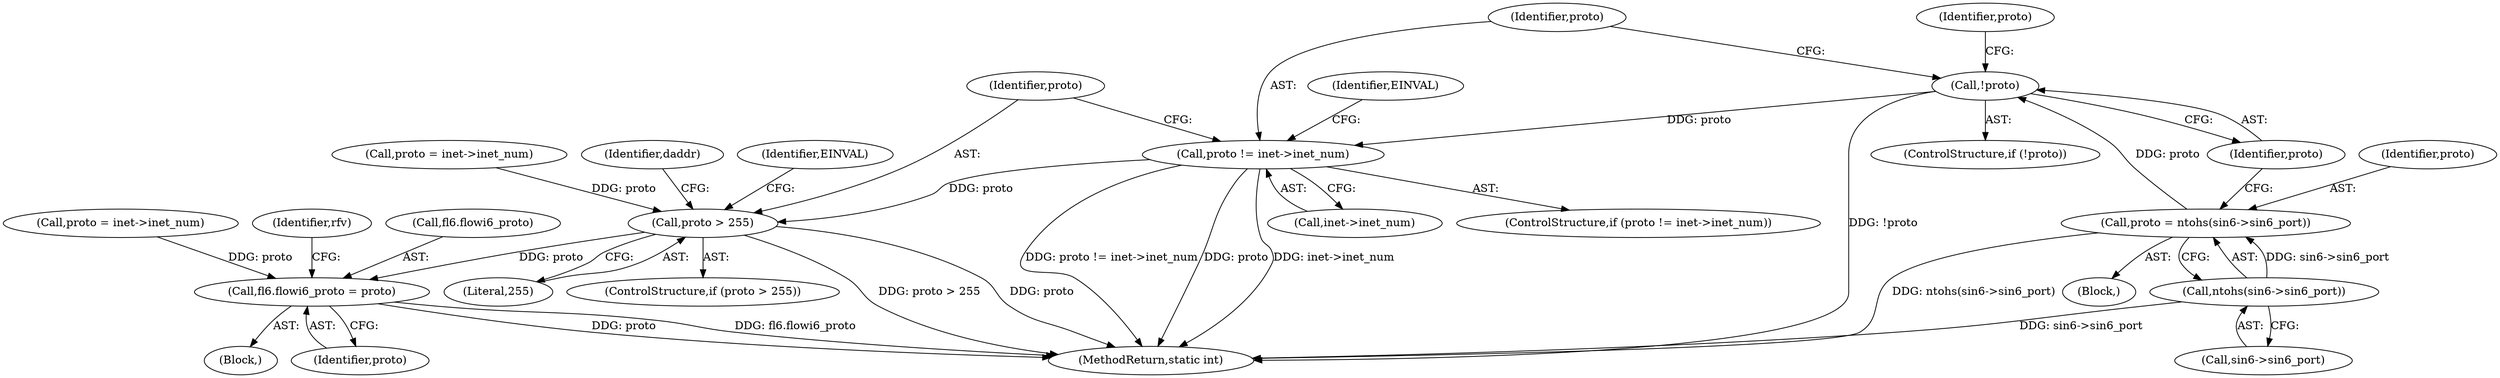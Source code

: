digraph "0_linux_45f6fad84cc305103b28d73482b344d7f5b76f39_13@pointer" {
"1000239" [label="(Call,proto != inet->inet_num)"];
"1000230" [label="(Call,!proto)"];
"1000223" [label="(Call,proto = ntohs(sin6->sin6_port))"];
"1000225" [label="(Call,ntohs(sin6->sin6_port))"];
"1000248" [label="(Call,proto > 255)"];
"1000481" [label="(Call,fl6.flowi6_proto = proto)"];
"1000232" [label="(Call,proto = inet->inet_num)"];
"1000230" [label="(Call,!proto)"];
"1000226" [label="(Call,sin6->sin6_port)"];
"1000250" [label="(Literal,255)"];
"1000488" [label="(Identifier,rfv)"];
"1000482" [label="(Call,fl6.flowi6_proto)"];
"1000224" [label="(Identifier,proto)"];
"1000110" [label="(Block,)"];
"1000233" [label="(Identifier,proto)"];
"1000255" [label="(Identifier,daddr)"];
"1000202" [label="(Block,)"];
"1000246" [label="(Identifier,EINVAL)"];
"1000481" [label="(Call,fl6.flowi6_proto = proto)"];
"1000225" [label="(Call,ntohs(sin6->sin6_port))"];
"1000344" [label="(Call,proto = inet->inet_num)"];
"1000223" [label="(Call,proto = ntohs(sin6->sin6_port))"];
"1000241" [label="(Call,inet->inet_num)"];
"1000240" [label="(Identifier,proto)"];
"1000231" [label="(Identifier,proto)"];
"1000253" [label="(Identifier,EINVAL)"];
"1000248" [label="(Call,proto > 255)"];
"1000747" [label="(MethodReturn,static int)"];
"1000249" [label="(Identifier,proto)"];
"1000229" [label="(ControlStructure,if (!proto))"];
"1000247" [label="(ControlStructure,if (proto > 255))"];
"1000239" [label="(Call,proto != inet->inet_num)"];
"1000485" [label="(Identifier,proto)"];
"1000238" [label="(ControlStructure,if (proto != inet->inet_num))"];
"1000239" -> "1000238"  [label="AST: "];
"1000239" -> "1000241"  [label="CFG: "];
"1000240" -> "1000239"  [label="AST: "];
"1000241" -> "1000239"  [label="AST: "];
"1000246" -> "1000239"  [label="CFG: "];
"1000249" -> "1000239"  [label="CFG: "];
"1000239" -> "1000747"  [label="DDG: proto != inet->inet_num"];
"1000239" -> "1000747"  [label="DDG: proto"];
"1000239" -> "1000747"  [label="DDG: inet->inet_num"];
"1000230" -> "1000239"  [label="DDG: proto"];
"1000239" -> "1000248"  [label="DDG: proto"];
"1000230" -> "1000229"  [label="AST: "];
"1000230" -> "1000231"  [label="CFG: "];
"1000231" -> "1000230"  [label="AST: "];
"1000233" -> "1000230"  [label="CFG: "];
"1000240" -> "1000230"  [label="CFG: "];
"1000230" -> "1000747"  [label="DDG: !proto"];
"1000223" -> "1000230"  [label="DDG: proto"];
"1000223" -> "1000202"  [label="AST: "];
"1000223" -> "1000225"  [label="CFG: "];
"1000224" -> "1000223"  [label="AST: "];
"1000225" -> "1000223"  [label="AST: "];
"1000231" -> "1000223"  [label="CFG: "];
"1000223" -> "1000747"  [label="DDG: ntohs(sin6->sin6_port)"];
"1000225" -> "1000223"  [label="DDG: sin6->sin6_port"];
"1000225" -> "1000226"  [label="CFG: "];
"1000226" -> "1000225"  [label="AST: "];
"1000225" -> "1000747"  [label="DDG: sin6->sin6_port"];
"1000248" -> "1000247"  [label="AST: "];
"1000248" -> "1000250"  [label="CFG: "];
"1000249" -> "1000248"  [label="AST: "];
"1000250" -> "1000248"  [label="AST: "];
"1000253" -> "1000248"  [label="CFG: "];
"1000255" -> "1000248"  [label="CFG: "];
"1000248" -> "1000747"  [label="DDG: proto > 255"];
"1000248" -> "1000747"  [label="DDG: proto"];
"1000232" -> "1000248"  [label="DDG: proto"];
"1000248" -> "1000481"  [label="DDG: proto"];
"1000481" -> "1000110"  [label="AST: "];
"1000481" -> "1000485"  [label="CFG: "];
"1000482" -> "1000481"  [label="AST: "];
"1000485" -> "1000481"  [label="AST: "];
"1000488" -> "1000481"  [label="CFG: "];
"1000481" -> "1000747"  [label="DDG: proto"];
"1000481" -> "1000747"  [label="DDG: fl6.flowi6_proto"];
"1000344" -> "1000481"  [label="DDG: proto"];
}

